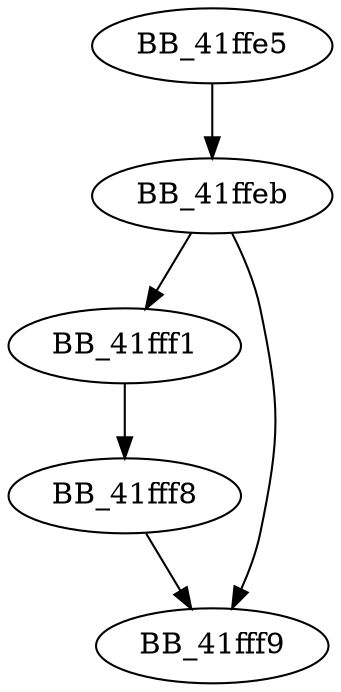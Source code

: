 DiGraph __getptd{
BB_41ffe5->BB_41ffeb
BB_41ffeb->BB_41fff1
BB_41ffeb->BB_41fff9
BB_41fff1->BB_41fff8
BB_41fff8->BB_41fff9
}
